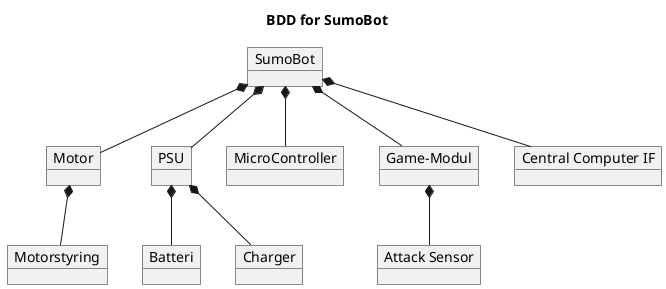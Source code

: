 @startuml
skinparam BackgroundColor transparent

title BDD for SumoBot

object "SumoBot" as SumoBot
object "Motor" as Motor
object "Motorstyring" as Motorstyring
object "PSU" as PSU
object "Batteri" as Batteri
object "Charger" as Charger
object "MicroController" as muc_SumoBot
object "Game-Modul" as game_Module 
object "Attack Sensor" as AttackSensor
object "Central Computer IF" as central_computer_IF

SumoBot *-- Motor
  Motor *-- Motorstyring
SumoBot *-- PSU
  PSU *-- Charger
  PSU *-- Batteri
SumoBot *-- muc_SumoBot
SumoBot *-- game_Module
game_Module *-- AttackSensor
SumoBot *-- central_computer_IF

@enduml
